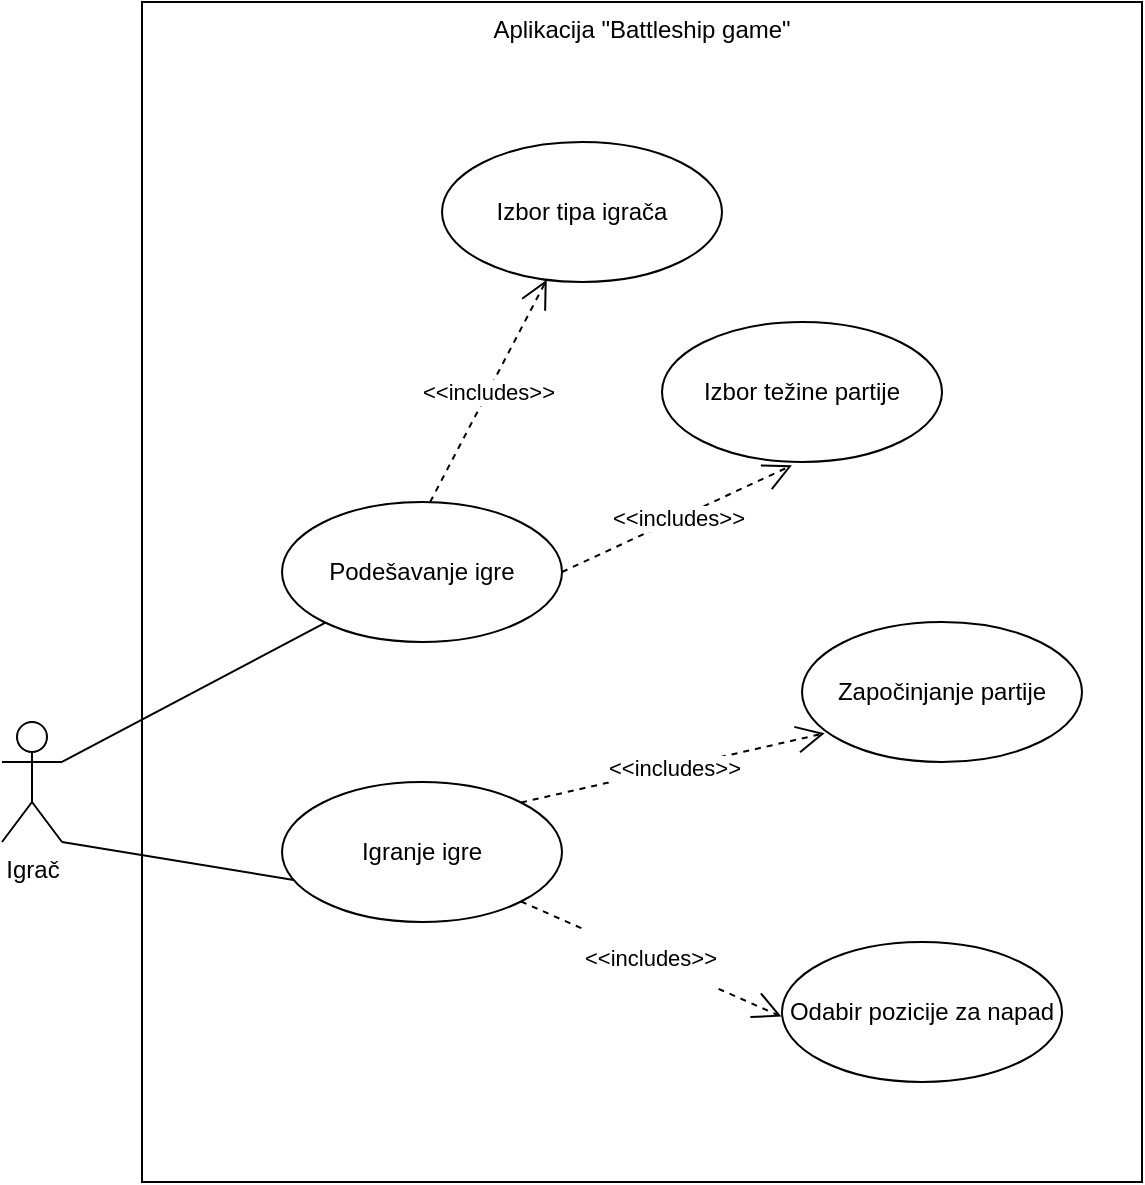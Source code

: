 <mxfile version="16.0.2" type="device"><diagram id="PucfgPOVtjCKNPpJLg9H" name="Page-1"><mxGraphModel dx="1185" dy="1890" grid="1" gridSize="10" guides="1" tooltips="1" connect="1" arrows="1" fold="1" page="1" pageScale="1" pageWidth="827" pageHeight="1169" math="0" shadow="0"><root><mxCell id="0"/><mxCell id="1" parent="0"/><mxCell id="KjEln7LnqiGnbvRBsTml-1" value="Igrač" style="shape=umlActor;verticalLabelPosition=bottom;verticalAlign=top;html=1;outlineConnect=0;" vertex="1" parent="1"><mxGeometry x="140" y="320" width="30" height="60" as="geometry"/></mxCell><mxCell id="KjEln7LnqiGnbvRBsTml-2" value="Aplikacija &quot;Battleship game&quot;" style="rounded=0;whiteSpace=wrap;html=1;align=center;verticalAlign=top;" vertex="1" parent="1"><mxGeometry x="210" y="-40" width="500" height="590" as="geometry"/></mxCell><mxCell id="KjEln7LnqiGnbvRBsTml-4" value="Podešavanje igre" style="ellipse;whiteSpace=wrap;html=1;" vertex="1" parent="1"><mxGeometry x="280" y="210" width="140" height="70" as="geometry"/></mxCell><mxCell id="KjEln7LnqiGnbvRBsTml-5" value="Započinjanje partije" style="ellipse;whiteSpace=wrap;html=1;" vertex="1" parent="1"><mxGeometry x="540" y="270" width="140" height="70" as="geometry"/></mxCell><mxCell id="KjEln7LnqiGnbvRBsTml-6" value="Odabir pozicije za napad" style="ellipse;whiteSpace=wrap;html=1;" vertex="1" parent="1"><mxGeometry x="530" y="430" width="140" height="70" as="geometry"/></mxCell><mxCell id="KjEln7LnqiGnbvRBsTml-7" value="Igranje igre" style="ellipse;whiteSpace=wrap;html=1;" vertex="1" parent="1"><mxGeometry x="280" y="350" width="140" height="70" as="geometry"/></mxCell><mxCell id="KjEln7LnqiGnbvRBsTml-9" value="&amp;lt;&amp;lt;includes&amp;gt;&amp;gt;" style="endArrow=open;endSize=12;dashed=1;html=1;rounded=0;exitX=1;exitY=0;exitDx=0;exitDy=0;entryX=0.081;entryY=0.795;entryDx=0;entryDy=0;entryPerimeter=0;" edge="1" parent="1" source="KjEln7LnqiGnbvRBsTml-7" target="KjEln7LnqiGnbvRBsTml-5"><mxGeometry width="160" relative="1" as="geometry"><mxPoint x="400" y="349" as="sourcePoint"/><mxPoint x="560" y="349" as="targetPoint"/></mxGeometry></mxCell><mxCell id="KjEln7LnqiGnbvRBsTml-10" value="&#10;&#10;&lt;span style=&quot;color: rgb(0, 0, 0); font-family: helvetica; font-size: 11px; font-style: normal; font-weight: 400; letter-spacing: normal; text-align: center; text-indent: 0px; text-transform: none; word-spacing: 0px; background-color: rgb(255, 255, 255); display: inline; float: none;&quot;&gt;&amp;lt;&amp;lt;includes&amp;gt;&amp;gt;&lt;/span&gt;&#10;&#10;" style="endArrow=open;endSize=12;dashed=1;html=1;rounded=0;exitX=1;exitY=1;exitDx=0;exitDy=0;entryX=-0.002;entryY=0.533;entryDx=0;entryDy=0;entryPerimeter=0;" edge="1" parent="1" source="KjEln7LnqiGnbvRBsTml-7" target="KjEln7LnqiGnbvRBsTml-6"><mxGeometry width="160" relative="1" as="geometry"><mxPoint x="409.497" y="370.251" as="sourcePoint"/><mxPoint x="501.34" y="365.65" as="targetPoint"/></mxGeometry></mxCell><mxCell id="KjEln7LnqiGnbvRBsTml-15" value="" style="endArrow=none;html=1;rounded=0;exitX=1;exitY=0.333;exitDx=0;exitDy=0;exitPerimeter=0;" edge="1" parent="1" source="KjEln7LnqiGnbvRBsTml-1" target="KjEln7LnqiGnbvRBsTml-4"><mxGeometry width="50" height="50" relative="1" as="geometry"><mxPoint x="190" y="350" as="sourcePoint"/><mxPoint x="330" y="290" as="targetPoint"/></mxGeometry></mxCell><mxCell id="KjEln7LnqiGnbvRBsTml-16" value="" style="endArrow=none;html=1;rounded=0;entryX=0.042;entryY=0.7;entryDx=0;entryDy=0;entryPerimeter=0;exitX=1;exitY=1;exitDx=0;exitDy=0;exitPerimeter=0;" edge="1" parent="1" source="KjEln7LnqiGnbvRBsTml-1" target="KjEln7LnqiGnbvRBsTml-7"><mxGeometry width="50" height="50" relative="1" as="geometry"><mxPoint x="190" y="385" as="sourcePoint"/><mxPoint x="317.577" y="282.84" as="targetPoint"/></mxGeometry></mxCell><mxCell id="KjEln7LnqiGnbvRBsTml-17" value="Izbor tipa igrača" style="ellipse;whiteSpace=wrap;html=1;" vertex="1" parent="1"><mxGeometry x="360" y="30" width="140" height="70" as="geometry"/></mxCell><mxCell id="KjEln7LnqiGnbvRBsTml-18" value="Izbor težine partije" style="ellipse;whiteSpace=wrap;html=1;" vertex="1" parent="1"><mxGeometry x="470" y="120" width="140" height="70" as="geometry"/></mxCell><mxCell id="KjEln7LnqiGnbvRBsTml-19" value="&amp;lt;&amp;lt;includes&amp;gt;&amp;gt;" style="endArrow=open;endSize=12;dashed=1;html=1;rounded=0;exitX=1;exitY=0;exitDx=0;exitDy=0;" edge="1" parent="1" target="KjEln7LnqiGnbvRBsTml-17"><mxGeometry width="160" relative="1" as="geometry"><mxPoint x="354.077" y="210.001" as="sourcePoint"/><mxPoint x="505.92" y="175.4" as="targetPoint"/></mxGeometry></mxCell><mxCell id="KjEln7LnqiGnbvRBsTml-22" value="&amp;lt;&amp;lt;includes&amp;gt;&amp;gt;" style="endArrow=open;endSize=12;dashed=1;html=1;rounded=0;exitX=1;exitY=0.5;exitDx=0;exitDy=0;entryX=0.464;entryY=1.024;entryDx=0;entryDy=0;entryPerimeter=0;" edge="1" parent="1" source="KjEln7LnqiGnbvRBsTml-4" target="KjEln7LnqiGnbvRBsTml-18"><mxGeometry width="160" relative="1" as="geometry"><mxPoint x="409.497" y="370.251" as="sourcePoint"/><mxPoint x="561.34" y="335.65" as="targetPoint"/></mxGeometry></mxCell></root></mxGraphModel></diagram></mxfile>
